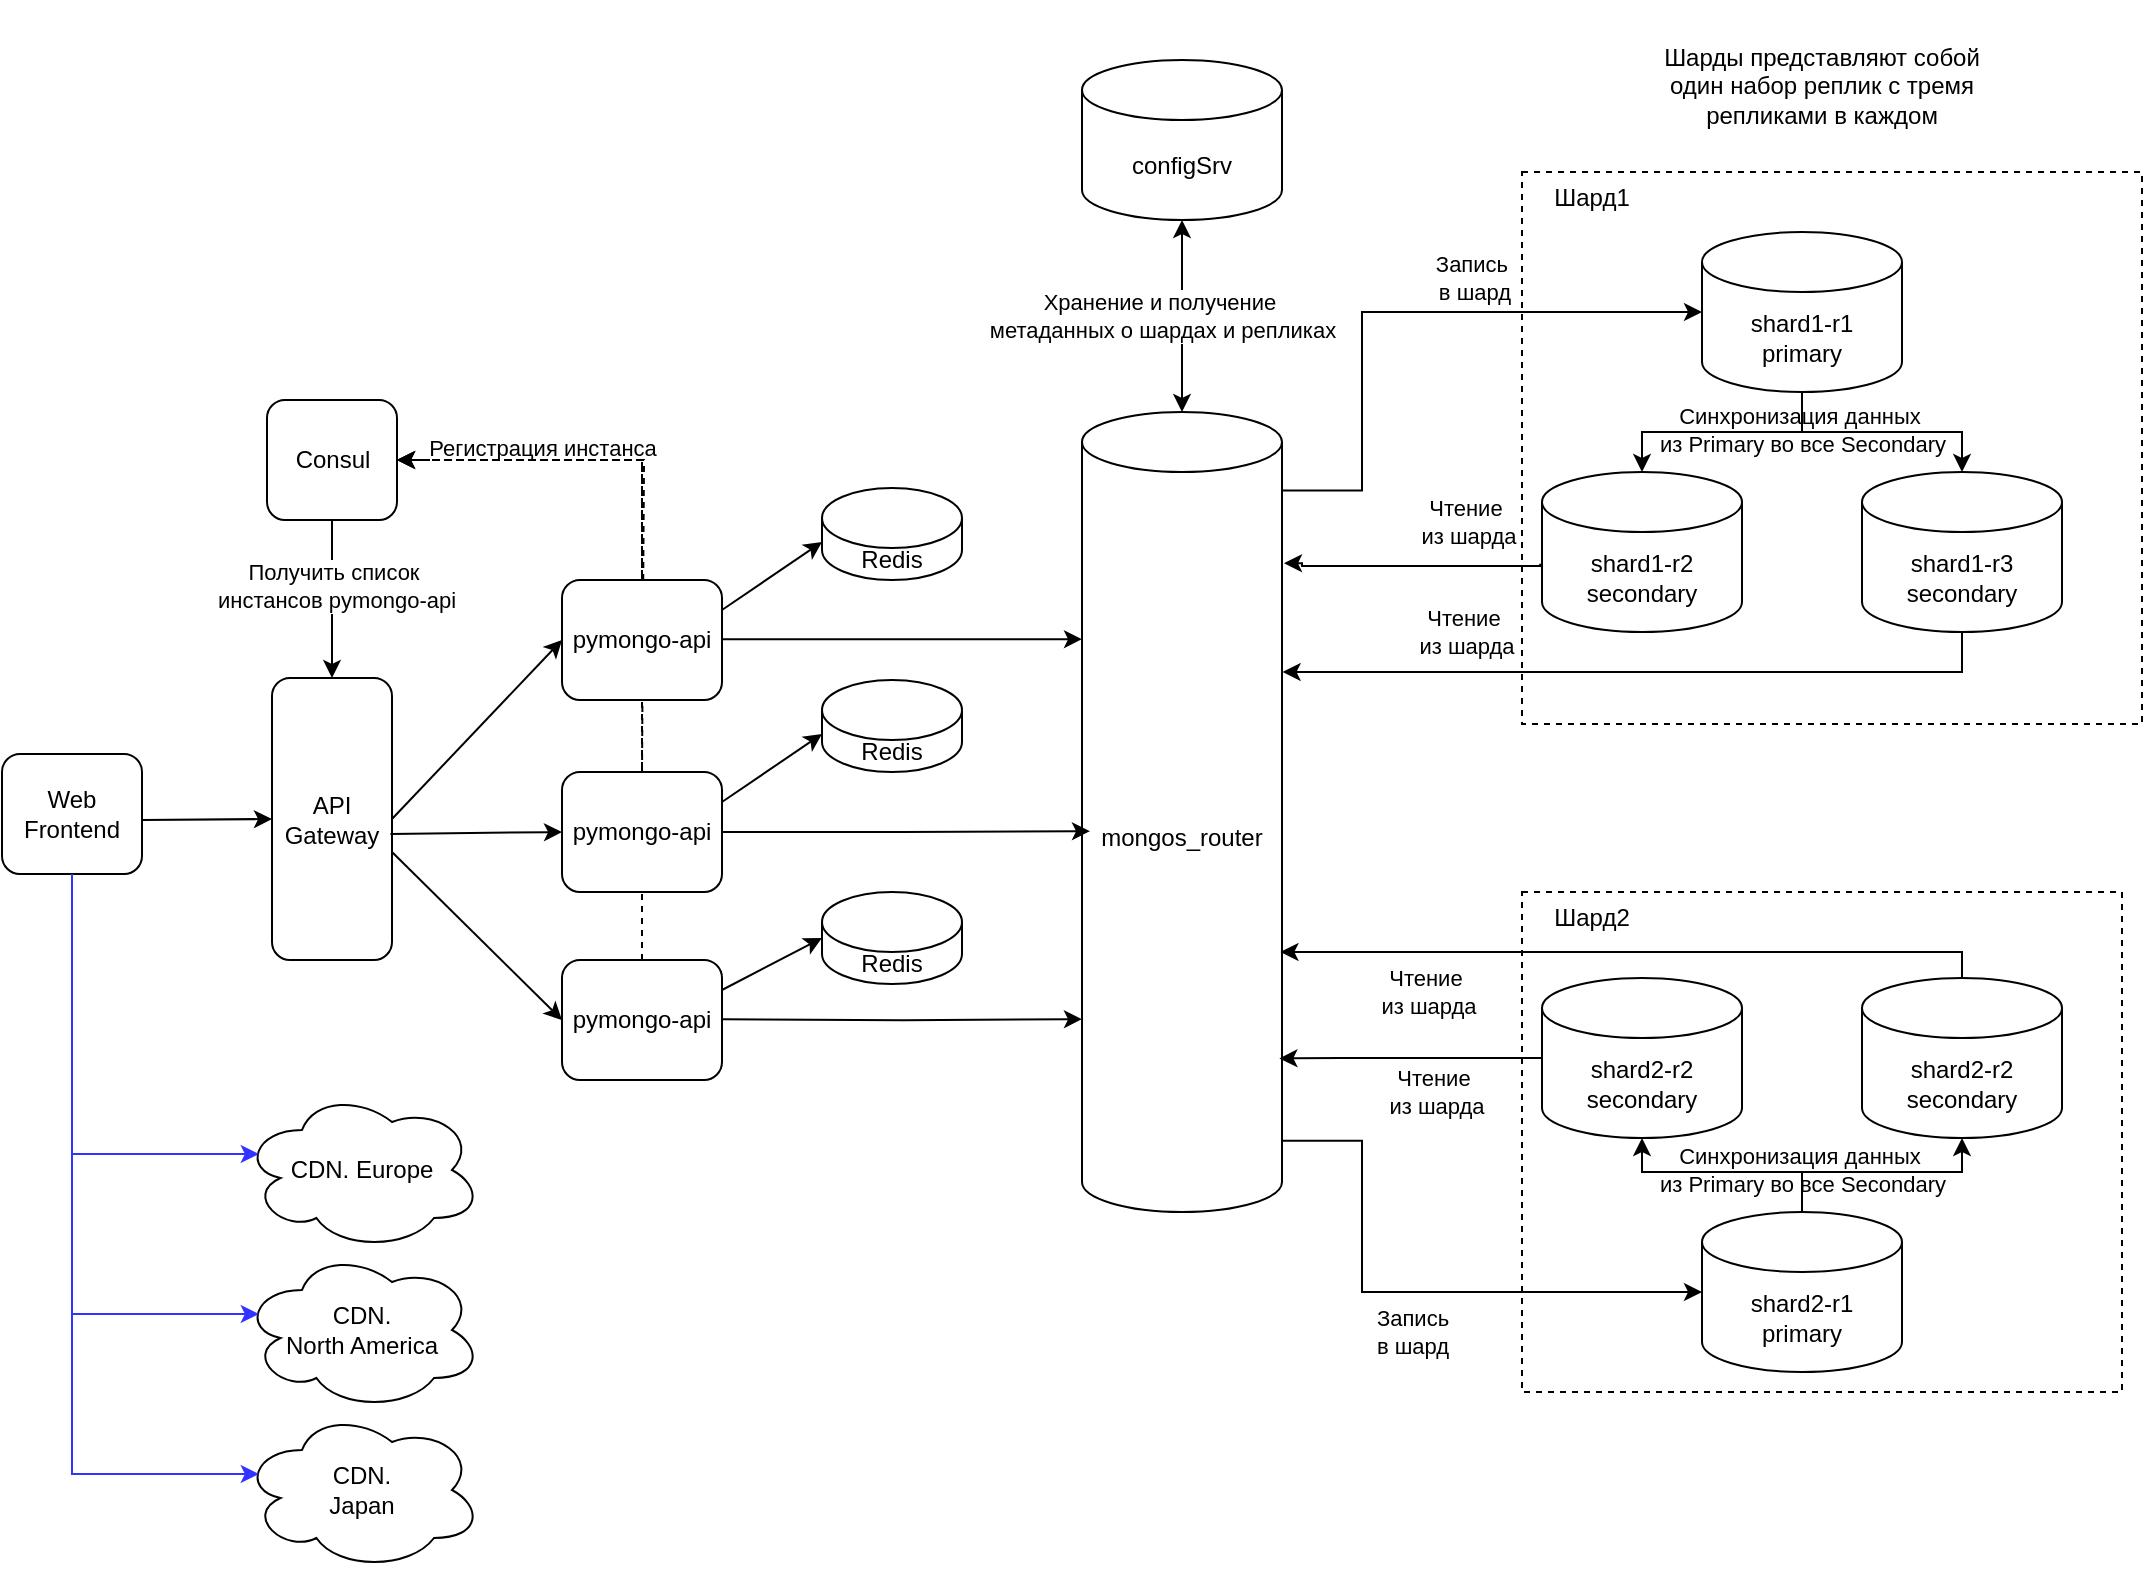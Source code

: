 <mxfile version="25.0.1">
  <diagram name="Page-1" id="-H_mtQnk-PTXWXPvYvuk">
    <mxGraphModel grid="1" page="1" gridSize="10" guides="1" tooltips="1" connect="1" arrows="1" fold="1" pageScale="1" pageWidth="1169" pageHeight="827" math="0" shadow="0">
      <root>
        <mxCell id="0" />
        <mxCell id="1" parent="0" />
        <mxCell id="chTMDVsUmsyiEPfwt6S_-17" value="" style="endArrow=classic;html=1;rounded=0;entryX=1;entryY=0.5;entryDx=0;entryDy=0;exitX=0.5;exitY=0;exitDx=0;exitDy=0;dashed=1;" edge="1" parent="1" source="chTMDVsUmsyiEPfwt6S_-2" target="chTMDVsUmsyiEPfwt6S_-6">
          <mxGeometry width="50" height="50" relative="1" as="geometry">
            <mxPoint x="275" y="420" as="sourcePoint" />
            <mxPoint x="360" y="330" as="targetPoint" />
            <Array as="points">
              <mxPoint x="390" y="230" />
            </Array>
          </mxGeometry>
        </mxCell>
        <mxCell id="chTMDVsUmsyiEPfwt6S_-21" value="Регистрация инстанса" style="edgeLabel;html=1;align=center;verticalAlign=middle;resizable=0;points=[];" connectable="0" vertex="1" parent="chTMDVsUmsyiEPfwt6S_-17">
          <mxGeometry x="-0.774" y="-1" relative="1" as="geometry">
            <mxPoint x="-51" y="-214" as="offset" />
          </mxGeometry>
        </mxCell>
        <mxCell id="chTMDVsUmsyiEPfwt6S_-18" value="" style="endArrow=classic;html=1;rounded=0;entryX=1;entryY=0.5;entryDx=0;entryDy=0;exitX=0.5;exitY=0;exitDx=0;exitDy=0;dashed=1;" edge="1" parent="1" source="zA23MoTUsTF4_91t8viU-3">
          <mxGeometry width="50" height="50" relative="1" as="geometry">
            <mxPoint x="429.5" y="495" as="sourcePoint" />
            <mxPoint x="267.5" y="230" as="targetPoint" />
            <Array as="points">
              <mxPoint x="391" y="230" />
            </Array>
          </mxGeometry>
        </mxCell>
        <mxCell id="WeKwHS726BSpD3guRuFp-18" value="" style="rounded=0;whiteSpace=wrap;html=1;dashed=1;fillColor=none;" vertex="1" parent="1">
          <mxGeometry x="830" y="446" width="300" height="250" as="geometry" />
        </mxCell>
        <mxCell id="WeKwHS726BSpD3guRuFp-10" value="" style="rounded=0;whiteSpace=wrap;html=1;dashed=1;fillColor=none;" vertex="1" parent="1">
          <mxGeometry x="830" y="86" width="310" height="276" as="geometry" />
        </mxCell>
        <mxCell id="zA23MoTUsTF4_91t8viU-2" value="mongos_router" style="shape=cylinder3;whiteSpace=wrap;html=1;boundedLbl=1;backgroundOutline=1;size=15;" vertex="1" parent="1">
          <mxGeometry x="610" y="206" width="100" height="400" as="geometry" />
        </mxCell>
        <mxCell id="zA23MoTUsTF4_91t8viU-3" value="pymongo-api" style="rounded=1;whiteSpace=wrap;html=1;" vertex="1" parent="1">
          <mxGeometry x="350" y="386" width="80" height="60" as="geometry" />
        </mxCell>
        <mxCell id="zA23MoTUsTF4_91t8viU-4" style="edgeStyle=orthogonalEdgeStyle;rounded=0;orthogonalLoop=1;jettySize=auto;html=1;exitX=1;exitY=0.5;exitDx=0;exitDy=0;entryX=0.04;entryY=0.524;entryDx=0;entryDy=0;entryPerimeter=0;" edge="1" parent="1" source="zA23MoTUsTF4_91t8viU-3" target="zA23MoTUsTF4_91t8viU-2">
          <mxGeometry relative="1" as="geometry">
            <Array as="points" />
          </mxGeometry>
        </mxCell>
        <mxCell id="RMZZrXJcLf2vYQULuVZT-1" value="configSrv" style="shape=cylinder3;whiteSpace=wrap;html=1;boundedLbl=1;backgroundOutline=1;size=15;" vertex="1" parent="1">
          <mxGeometry x="610" y="30" width="100" height="80" as="geometry" />
        </mxCell>
        <mxCell id="RMZZrXJcLf2vYQULuVZT-5" value="" style="endArrow=classic;startArrow=classic;html=1;rounded=0;entryX=0.5;entryY=1;entryDx=0;entryDy=0;entryPerimeter=0;exitX=0.5;exitY=0;exitDx=0;exitDy=0;exitPerimeter=0;" edge="1" parent="1" source="zA23MoTUsTF4_91t8viU-2" target="RMZZrXJcLf2vYQULuVZT-1">
          <mxGeometry width="50" height="50" relative="1" as="geometry">
            <mxPoint x="550" y="459" as="sourcePoint" />
            <mxPoint x="600" y="409" as="targetPoint" />
          </mxGeometry>
        </mxCell>
        <mxCell id="RMZZrXJcLf2vYQULuVZT-6" value="Хранение и получение&amp;nbsp;&lt;div&gt;метаданных о шардах и репликах&lt;/div&gt;" style="edgeLabel;html=1;align=center;verticalAlign=middle;resizable=0;points=[];" connectable="0" vertex="1" parent="RMZZrXJcLf2vYQULuVZT-5">
          <mxGeometry x="0.175" y="3" relative="1" as="geometry">
            <mxPoint x="-7" y="8" as="offset" />
          </mxGeometry>
        </mxCell>
        <mxCell id="RMZZrXJcLf2vYQULuVZT-10" value="shard2-r1&lt;div&gt;primary&lt;/div&gt;" style="shape=cylinder3;whiteSpace=wrap;html=1;boundedLbl=1;backgroundOutline=1;size=15;" vertex="1" parent="1">
          <mxGeometry x="920" y="606" width="100" height="80" as="geometry" />
        </mxCell>
        <mxCell id="RMZZrXJcLf2vYQULuVZT-11" value="shard1-r1&lt;br&gt;primary" style="shape=cylinder3;whiteSpace=wrap;html=1;boundedLbl=1;backgroundOutline=1;size=15;" vertex="1" parent="1">
          <mxGeometry x="920" y="116" width="100" height="80" as="geometry" />
        </mxCell>
        <mxCell id="RMZZrXJcLf2vYQULuVZT-12" style="edgeStyle=orthogonalEdgeStyle;rounded=0;orthogonalLoop=1;jettySize=auto;html=1;entryX=0;entryY=0.5;entryDx=0;entryDy=0;entryPerimeter=0;exitX=1.003;exitY=0.098;exitDx=0;exitDy=0;exitPerimeter=0;" edge="1" parent="1" source="zA23MoTUsTF4_91t8viU-2" target="RMZZrXJcLf2vYQULuVZT-11">
          <mxGeometry relative="1" as="geometry">
            <Array as="points">
              <mxPoint x="750" y="245" />
              <mxPoint x="750" y="156" />
            </Array>
          </mxGeometry>
        </mxCell>
        <mxCell id="WeKwHS726BSpD3guRuFp-3" value="Запись&amp;nbsp;&lt;div&gt;в шард&lt;/div&gt;" style="edgeLabel;html=1;align=center;verticalAlign=middle;resizable=0;points=[];" connectable="0" vertex="1" parent="RMZZrXJcLf2vYQULuVZT-12">
          <mxGeometry x="-0.156" relative="1" as="geometry">
            <mxPoint x="56" y="-20" as="offset" />
          </mxGeometry>
        </mxCell>
        <mxCell id="RMZZrXJcLf2vYQULuVZT-13" style="edgeStyle=orthogonalEdgeStyle;rounded=0;orthogonalLoop=1;jettySize=auto;html=1;entryX=0;entryY=0.5;entryDx=0;entryDy=0;entryPerimeter=0;exitX=1.003;exitY=0.911;exitDx=0;exitDy=0;exitPerimeter=0;" edge="1" parent="1" source="zA23MoTUsTF4_91t8viU-2" target="RMZZrXJcLf2vYQULuVZT-10">
          <mxGeometry relative="1" as="geometry">
            <mxPoint x="620" y="469" as="sourcePoint" />
            <mxPoint x="720" y="349" as="targetPoint" />
            <Array as="points">
              <mxPoint x="750" y="570" />
              <mxPoint x="750" y="646" />
            </Array>
          </mxGeometry>
        </mxCell>
        <mxCell id="WeKwHS726BSpD3guRuFp-4" value="Запись&lt;div&gt;в шард&lt;/div&gt;" style="edgeLabel;html=1;align=center;verticalAlign=middle;resizable=0;points=[];" connectable="0" vertex="1" parent="RMZZrXJcLf2vYQULuVZT-13">
          <mxGeometry x="0.209" y="2" relative="1" as="geometry">
            <mxPoint x="-32" y="22" as="offset" />
          </mxGeometry>
        </mxCell>
        <mxCell id="RMZZrXJcLf2vYQULuVZT-17" value="Шарды представляют собой один набор реплик с тремя репликами в каждом" style="text;html=1;align=center;verticalAlign=middle;whiteSpace=wrap;rounded=0;" vertex="1" parent="1">
          <mxGeometry x="895" width="170" height="86" as="geometry" />
        </mxCell>
        <mxCell id="WeKwHS726BSpD3guRuFp-1" value="shard1-r2&lt;div&gt;secondary&lt;/div&gt;" style="shape=cylinder3;whiteSpace=wrap;html=1;boundedLbl=1;backgroundOutline=1;size=15;" vertex="1" parent="1">
          <mxGeometry x="840" y="236" width="100" height="80" as="geometry" />
        </mxCell>
        <mxCell id="WeKwHS726BSpD3guRuFp-2" value="shard1-r3&lt;div&gt;secondary&lt;/div&gt;" style="shape=cylinder3;whiteSpace=wrap;html=1;boundedLbl=1;backgroundOutline=1;size=15;" vertex="1" parent="1">
          <mxGeometry x="1000" y="236" width="100" height="80" as="geometry" />
        </mxCell>
        <mxCell id="WeKwHS726BSpD3guRuFp-5" style="edgeStyle=orthogonalEdgeStyle;rounded=0;orthogonalLoop=1;jettySize=auto;html=1;exitX=0.5;exitY=1;exitDx=0;exitDy=0;exitPerimeter=0;entryX=1.003;entryY=0.325;entryDx=0;entryDy=0;entryPerimeter=0;" edge="1" parent="1" source="WeKwHS726BSpD3guRuFp-2" target="zA23MoTUsTF4_91t8viU-2">
          <mxGeometry relative="1" as="geometry">
            <mxPoint x="620" y="437" as="sourcePoint" />
            <mxPoint x="720" y="340" as="targetPoint" />
            <Array as="points">
              <mxPoint x="1050" y="336" />
            </Array>
          </mxGeometry>
        </mxCell>
        <mxCell id="WeKwHS726BSpD3guRuFp-6" value="Чтение&amp;nbsp;&lt;div&gt;из шарда&lt;/div&gt;" style="edgeLabel;html=1;align=center;verticalAlign=middle;resizable=0;points=[];" connectable="0" vertex="1" parent="WeKwHS726BSpD3guRuFp-5">
          <mxGeometry x="-0.156" relative="1" as="geometry">
            <mxPoint x="-116" y="-20" as="offset" />
          </mxGeometry>
        </mxCell>
        <mxCell id="WeKwHS726BSpD3guRuFp-8" style="edgeStyle=orthogonalEdgeStyle;rounded=0;orthogonalLoop=1;jettySize=auto;html=1;exitX=-0.009;exitY=0.574;exitDx=0;exitDy=0;exitPerimeter=0;entryX=1.01;entryY=0.189;entryDx=0;entryDy=0;entryPerimeter=0;" edge="1" parent="1" source="WeKwHS726BSpD3guRuFp-1" target="zA23MoTUsTF4_91t8viU-2">
          <mxGeometry relative="1" as="geometry">
            <mxPoint x="760" y="209" as="sourcePoint" />
            <mxPoint x="610" y="283" as="targetPoint" />
            <Array as="points">
              <mxPoint x="839" y="283" />
              <mxPoint x="720" y="283" />
              <mxPoint x="720" y="282" />
            </Array>
          </mxGeometry>
        </mxCell>
        <mxCell id="WeKwHS726BSpD3guRuFp-9" value="Чтение&amp;nbsp;&lt;div&gt;из шарда&lt;/div&gt;" style="edgeLabel;html=1;align=center;verticalAlign=middle;resizable=0;points=[];" connectable="0" vertex="1" parent="WeKwHS726BSpD3guRuFp-8">
          <mxGeometry x="-0.156" relative="1" as="geometry">
            <mxPoint x="18" y="-22" as="offset" />
          </mxGeometry>
        </mxCell>
        <mxCell id="WeKwHS726BSpD3guRuFp-11" value="Шард1" style="text;html=1;align=center;verticalAlign=middle;whiteSpace=wrap;rounded=0;" vertex="1" parent="1">
          <mxGeometry x="830" y="86" width="70" height="26" as="geometry" />
        </mxCell>
        <mxCell id="WeKwHS726BSpD3guRuFp-12" value="shard2-r2&lt;div&gt;secondary&lt;/div&gt;" style="shape=cylinder3;whiteSpace=wrap;html=1;boundedLbl=1;backgroundOutline=1;size=15;" vertex="1" parent="1">
          <mxGeometry x="1000" y="489" width="100" height="80" as="geometry" />
        </mxCell>
        <mxCell id="WeKwHS726BSpD3guRuFp-13" value="shard2-r2&lt;div&gt;secondary&lt;/div&gt;" style="shape=cylinder3;whiteSpace=wrap;html=1;boundedLbl=1;backgroundOutline=1;size=15;" vertex="1" parent="1">
          <mxGeometry x="840" y="489" width="100" height="80" as="geometry" />
        </mxCell>
        <mxCell id="WeKwHS726BSpD3guRuFp-14" style="edgeStyle=orthogonalEdgeStyle;rounded=0;orthogonalLoop=1;jettySize=auto;html=1;entryX=0.987;entryY=0.808;entryDx=0;entryDy=0;entryPerimeter=0;" edge="1" parent="1" source="WeKwHS726BSpD3guRuFp-13" target="zA23MoTUsTF4_91t8viU-2">
          <mxGeometry relative="1" as="geometry">
            <mxPoint x="760" y="643" as="sourcePoint" />
            <mxPoint x="609" y="566" as="targetPoint" />
            <Array as="points">
              <mxPoint x="740" y="529" />
              <mxPoint x="740" y="529" />
            </Array>
          </mxGeometry>
        </mxCell>
        <mxCell id="WeKwHS726BSpD3guRuFp-15" value="Чтение&amp;nbsp;&lt;div&gt;из шарда&lt;/div&gt;" style="edgeLabel;html=1;align=center;verticalAlign=middle;resizable=0;points=[];" connectable="0" vertex="1" parent="WeKwHS726BSpD3guRuFp-14">
          <mxGeometry x="-0.156" relative="1" as="geometry">
            <mxPoint x="2" y="17" as="offset" />
          </mxGeometry>
        </mxCell>
        <mxCell id="WeKwHS726BSpD3guRuFp-16" style="edgeStyle=orthogonalEdgeStyle;rounded=0;orthogonalLoop=1;jettySize=auto;html=1;exitX=0.5;exitY=0;exitDx=0;exitDy=0;exitPerimeter=0;entryX=0.992;entryY=0.675;entryDx=0;entryDy=0;entryPerimeter=0;" edge="1" parent="1" source="WeKwHS726BSpD3guRuFp-12" target="zA23MoTUsTF4_91t8viU-2">
          <mxGeometry relative="1" as="geometry">
            <mxPoint x="750" y="732.6" as="sourcePoint" />
            <mxPoint x="709" y="470" as="targetPoint" />
            <Array as="points">
              <mxPoint x="1050" y="476" />
            </Array>
          </mxGeometry>
        </mxCell>
        <mxCell id="WeKwHS726BSpD3guRuFp-17" value="Чтение&amp;nbsp;&lt;div&gt;из шарда&lt;/div&gt;" style="edgeLabel;html=1;align=center;verticalAlign=middle;resizable=0;points=[];" connectable="0" vertex="1" parent="WeKwHS726BSpD3guRuFp-16">
          <mxGeometry x="-0.156" relative="1" as="geometry">
            <mxPoint x="-131" y="20" as="offset" />
          </mxGeometry>
        </mxCell>
        <mxCell id="WeKwHS726BSpD3guRuFp-19" value="Шард2" style="text;html=1;align=center;verticalAlign=middle;whiteSpace=wrap;rounded=0;" vertex="1" parent="1">
          <mxGeometry x="830" y="446" width="70" height="26" as="geometry" />
        </mxCell>
        <mxCell id="WeKwHS726BSpD3guRuFp-24" value="Синхронизация данных&amp;nbsp;&lt;div&gt;из Primary во все Secondary&lt;/div&gt;" style="edgeLabel;html=1;align=center;verticalAlign=middle;resizable=0;points=[];" connectable="0" vertex="1" parent="1">
          <mxGeometry x="970" y="585" as="geometry" />
        </mxCell>
        <mxCell id="WeKwHS726BSpD3guRuFp-25" style="edgeStyle=orthogonalEdgeStyle;rounded=0;orthogonalLoop=1;jettySize=auto;html=1;entryX=0.5;entryY=1;entryDx=0;entryDy=0;entryPerimeter=0;exitX=0.5;exitY=0;exitDx=0;exitDy=0;exitPerimeter=0;" edge="1" parent="1" source="RMZZrXJcLf2vYQULuVZT-10" target="WeKwHS726BSpD3guRuFp-13">
          <mxGeometry relative="1" as="geometry">
            <mxPoint x="852" y="733" as="sourcePoint" />
            <mxPoint x="850" y="543" as="targetPoint" />
            <Array as="points">
              <mxPoint x="970" y="586" />
              <mxPoint x="890" y="586" />
            </Array>
          </mxGeometry>
        </mxCell>
        <mxCell id="WeKwHS726BSpD3guRuFp-27" style="edgeStyle=orthogonalEdgeStyle;rounded=0;orthogonalLoop=1;jettySize=auto;html=1;entryX=0.5;entryY=1;entryDx=0;entryDy=0;entryPerimeter=0;exitX=0.5;exitY=0;exitDx=0;exitDy=0;exitPerimeter=0;" edge="1" parent="1" source="RMZZrXJcLf2vYQULuVZT-10" target="WeKwHS726BSpD3guRuFp-12">
          <mxGeometry relative="1" as="geometry">
            <mxPoint x="1170" y="680" as="sourcePoint" />
            <mxPoint x="1170" y="576" as="targetPoint" />
            <Array as="points">
              <mxPoint x="970" y="586" />
              <mxPoint x="1050" y="586" />
            </Array>
          </mxGeometry>
        </mxCell>
        <mxCell id="5zvYIv_xsy6zgC71j0E5-1" style="edgeStyle=orthogonalEdgeStyle;rounded=0;orthogonalLoop=1;jettySize=auto;html=1;entryX=0.5;entryY=0;entryDx=0;entryDy=0;entryPerimeter=0;exitX=0.5;exitY=1;exitDx=0;exitDy=0;exitPerimeter=0;" edge="1" parent="1" source="RMZZrXJcLf2vYQULuVZT-11" target="WeKwHS726BSpD3guRuFp-2">
          <mxGeometry relative="1" as="geometry">
            <mxPoint x="1250" y="236" as="sourcePoint" />
            <mxPoint x="1170" y="199" as="targetPoint" />
            <Array as="points">
              <mxPoint x="970" y="216" />
              <mxPoint x="1050" y="216" />
            </Array>
          </mxGeometry>
        </mxCell>
        <mxCell id="5zvYIv_xsy6zgC71j0E5-2" style="edgeStyle=orthogonalEdgeStyle;rounded=0;orthogonalLoop=1;jettySize=auto;html=1;entryX=0.5;entryY=0;entryDx=0;entryDy=0;entryPerimeter=0;exitX=0.5;exitY=1;exitDx=0;exitDy=0;exitPerimeter=0;" edge="1" parent="1" source="RMZZrXJcLf2vYQULuVZT-11" target="WeKwHS726BSpD3guRuFp-1">
          <mxGeometry relative="1" as="geometry">
            <mxPoint x="980" y="206" as="sourcePoint" />
            <mxPoint x="1060" y="246" as="targetPoint" />
            <Array as="points">
              <mxPoint x="970" y="216" />
              <mxPoint x="890" y="216" />
            </Array>
          </mxGeometry>
        </mxCell>
        <mxCell id="5zvYIv_xsy6zgC71j0E5-4" value="Синхронизация данных&amp;nbsp;&lt;div&gt;из Primary во все Secondary&lt;/div&gt;" style="edgeLabel;html=1;align=center;verticalAlign=middle;resizable=0;points=[];labelBackgroundColor=none;" connectable="0" vertex="1" parent="5zvYIv_xsy6zgC71j0E5-2">
          <mxGeometry x="-0.181" y="-1" relative="1" as="geometry">
            <mxPoint x="29" as="offset" />
          </mxGeometry>
        </mxCell>
        <mxCell id="5zvYIv_xsy6zgC71j0E5-6" value="Redis" style="shape=cylinder3;whiteSpace=wrap;html=1;boundedLbl=1;backgroundOutline=1;size=15;" vertex="1" parent="1">
          <mxGeometry x="480" y="244" width="70" height="46" as="geometry" />
        </mxCell>
        <mxCell id="chTMDVsUmsyiEPfwt6S_-1" value="Web Frontend" style="rounded=1;whiteSpace=wrap;html=1;" vertex="1" parent="1">
          <mxGeometry x="70" y="377" width="70" height="60" as="geometry" />
        </mxCell>
        <mxCell id="chTMDVsUmsyiEPfwt6S_-2" value="pymongo-api" style="rounded=1;whiteSpace=wrap;html=1;" vertex="1" parent="1">
          <mxGeometry x="350" y="480" width="80" height="60" as="geometry" />
        </mxCell>
        <mxCell id="chTMDVsUmsyiEPfwt6S_-3" value="pymongo-api" style="rounded=1;whiteSpace=wrap;html=1;" vertex="1" parent="1">
          <mxGeometry x="350" y="290" width="80" height="60" as="geometry" />
        </mxCell>
        <mxCell id="chTMDVsUmsyiEPfwt6S_-5" value="API Gateway" style="rounded=1;whiteSpace=wrap;html=1;" vertex="1" parent="1">
          <mxGeometry x="205" y="339" width="60" height="141" as="geometry" />
        </mxCell>
        <mxCell id="chTMDVsUmsyiEPfwt6S_-6" value="Consul" style="rounded=1;whiteSpace=wrap;html=1;" vertex="1" parent="1">
          <mxGeometry x="202.5" y="200" width="65" height="60" as="geometry" />
        </mxCell>
        <mxCell id="chTMDVsUmsyiEPfwt6S_-7" style="edgeStyle=orthogonalEdgeStyle;rounded=0;orthogonalLoop=1;jettySize=auto;html=1;exitX=1;exitY=0.5;exitDx=0;exitDy=0;" edge="1" parent="1" target="zA23MoTUsTF4_91t8viU-2">
          <mxGeometry relative="1" as="geometry">
            <mxPoint x="430" y="319.58" as="sourcePoint" />
            <mxPoint x="510" y="319.58" as="targetPoint" />
            <Array as="points">
              <mxPoint x="570" y="320" />
              <mxPoint x="570" y="320" />
            </Array>
          </mxGeometry>
        </mxCell>
        <mxCell id="chTMDVsUmsyiEPfwt6S_-9" style="edgeStyle=orthogonalEdgeStyle;rounded=0;orthogonalLoop=1;jettySize=auto;html=1;exitX=1;exitY=0.5;exitDx=0;exitDy=0;entryX=0;entryY=0.759;entryDx=0;entryDy=0;entryPerimeter=0;" edge="1" parent="1" target="zA23MoTUsTF4_91t8viU-2">
          <mxGeometry relative="1" as="geometry">
            <mxPoint x="430" y="509.58" as="sourcePoint" />
            <mxPoint x="510" y="509.58" as="targetPoint" />
            <Array as="points" />
          </mxGeometry>
        </mxCell>
        <mxCell id="chTMDVsUmsyiEPfwt6S_-11" value="" style="endArrow=classic;html=1;rounded=0;entryX=0.5;entryY=0;entryDx=0;entryDy=0;exitX=0.5;exitY=1;exitDx=0;exitDy=0;" edge="1" parent="1" source="chTMDVsUmsyiEPfwt6S_-6" target="chTMDVsUmsyiEPfwt6S_-5">
          <mxGeometry width="50" height="50" relative="1" as="geometry">
            <mxPoint x="420" y="360" as="sourcePoint" />
            <mxPoint x="470" y="310" as="targetPoint" />
          </mxGeometry>
        </mxCell>
        <mxCell id="chTMDVsUmsyiEPfwt6S_-16" value="Получить список&amp;nbsp;&lt;div&gt;инстансов pymongo-api&lt;/div&gt;" style="edgeLabel;html=1;align=center;verticalAlign=middle;resizable=0;points=[];" connectable="0" vertex="1" parent="chTMDVsUmsyiEPfwt6S_-11">
          <mxGeometry x="-0.159" y="2" relative="1" as="geometry">
            <mxPoint as="offset" />
          </mxGeometry>
        </mxCell>
        <mxCell id="chTMDVsUmsyiEPfwt6S_-12" value="" style="endArrow=classic;html=1;rounded=0;entryX=0;entryY=0.5;entryDx=0;entryDy=0;exitX=1;exitY=0.5;exitDx=0;exitDy=0;" edge="1" parent="1" source="chTMDVsUmsyiEPfwt6S_-5" target="chTMDVsUmsyiEPfwt6S_-3">
          <mxGeometry width="50" height="50" relative="1" as="geometry">
            <mxPoint x="270" y="400" as="sourcePoint" />
            <mxPoint x="470" y="390" as="targetPoint" />
          </mxGeometry>
        </mxCell>
        <mxCell id="chTMDVsUmsyiEPfwt6S_-13" value="" style="endArrow=classic;html=1;rounded=0;entryX=0;entryY=0.5;entryDx=0;entryDy=0;exitX=0.987;exitY=0.553;exitDx=0;exitDy=0;exitPerimeter=0;" edge="1" parent="1" source="chTMDVsUmsyiEPfwt6S_-5" target="zA23MoTUsTF4_91t8viU-3">
          <mxGeometry width="50" height="50" relative="1" as="geometry">
            <mxPoint x="270" y="420" as="sourcePoint" />
            <mxPoint x="352.5" y="330" as="targetPoint" />
          </mxGeometry>
        </mxCell>
        <mxCell id="chTMDVsUmsyiEPfwt6S_-14" value="" style="endArrow=classic;html=1;rounded=0;entryX=0;entryY=0.5;entryDx=0;entryDy=0;exitX=1;exitY=0.617;exitDx=0;exitDy=0;exitPerimeter=0;" edge="1" parent="1" source="chTMDVsUmsyiEPfwt6S_-5" target="chTMDVsUmsyiEPfwt6S_-2">
          <mxGeometry width="50" height="50" relative="1" as="geometry">
            <mxPoint x="265" y="449.5" as="sourcePoint" />
            <mxPoint x="350" y="364.5" as="targetPoint" />
          </mxGeometry>
        </mxCell>
        <mxCell id="chTMDVsUmsyiEPfwt6S_-19" value="" style="endArrow=classic;html=1;rounded=0;entryX=1;entryY=0.5;entryDx=0;entryDy=0;exitX=0.5;exitY=0;exitDx=0;exitDy=0;dashed=1;" edge="1" parent="1" source="chTMDVsUmsyiEPfwt6S_-3">
          <mxGeometry width="50" height="50" relative="1" as="geometry">
            <mxPoint x="430" y="401" as="sourcePoint" />
            <mxPoint x="267.5" y="230" as="targetPoint" />
            <Array as="points">
              <mxPoint x="390" y="230" />
            </Array>
          </mxGeometry>
        </mxCell>
        <mxCell id="chTMDVsUmsyiEPfwt6S_-22" value="" style="endArrow=classic;html=1;rounded=0;entryX=0;entryY=0.5;entryDx=0;entryDy=0;" edge="1" parent="1" target="chTMDVsUmsyiEPfwt6S_-5">
          <mxGeometry width="50" height="50" relative="1" as="geometry">
            <mxPoint x="140" y="410" as="sourcePoint" />
            <mxPoint x="360" y="330" as="targetPoint" />
          </mxGeometry>
        </mxCell>
        <mxCell id="chTMDVsUmsyiEPfwt6S_-24" value="Redis" style="shape=cylinder3;whiteSpace=wrap;html=1;boundedLbl=1;backgroundOutline=1;size=15;" vertex="1" parent="1">
          <mxGeometry x="480" y="340" width="70" height="46" as="geometry" />
        </mxCell>
        <mxCell id="chTMDVsUmsyiEPfwt6S_-25" value="Redis" style="shape=cylinder3;whiteSpace=wrap;html=1;boundedLbl=1;backgroundOutline=1;size=15;" vertex="1" parent="1">
          <mxGeometry x="480" y="446" width="70" height="46" as="geometry" />
        </mxCell>
        <mxCell id="chTMDVsUmsyiEPfwt6S_-26" value="" style="endArrow=classic;html=1;rounded=0;exitX=1;exitY=0.25;exitDx=0;exitDy=0;entryX=0;entryY=0;entryDx=0;entryDy=27;entryPerimeter=0;" edge="1" parent="1" source="chTMDVsUmsyiEPfwt6S_-3" target="5zvYIv_xsy6zgC71j0E5-6">
          <mxGeometry width="50" height="50" relative="1" as="geometry">
            <mxPoint x="430" y="310" as="sourcePoint" />
            <mxPoint x="480" y="260" as="targetPoint" />
          </mxGeometry>
        </mxCell>
        <mxCell id="chTMDVsUmsyiEPfwt6S_-27" value="" style="endArrow=classic;html=1;rounded=0;entryX=0;entryY=0;entryDx=0;entryDy=27;entryPerimeter=0;exitX=1;exitY=0.25;exitDx=0;exitDy=0;" edge="1" parent="1" source="zA23MoTUsTF4_91t8viU-3" target="chTMDVsUmsyiEPfwt6S_-24">
          <mxGeometry width="50" height="50" relative="1" as="geometry">
            <mxPoint x="410" y="390" as="sourcePoint" />
            <mxPoint x="460" y="340" as="targetPoint" />
          </mxGeometry>
        </mxCell>
        <mxCell id="chTMDVsUmsyiEPfwt6S_-28" value="" style="endArrow=classic;html=1;rounded=0;entryX=0;entryY=0.5;entryDx=0;entryDy=0;entryPerimeter=0;exitX=1;exitY=0.25;exitDx=0;exitDy=0;" edge="1" parent="1" source="chTMDVsUmsyiEPfwt6S_-2" target="chTMDVsUmsyiEPfwt6S_-25">
          <mxGeometry width="50" height="50" relative="1" as="geometry">
            <mxPoint x="410" y="470" as="sourcePoint" />
            <mxPoint x="460" y="420" as="targetPoint" />
          </mxGeometry>
        </mxCell>
        <mxCell id="wK4eQuyKwkirsYwfTQhP-1" value="CDN. Europe" style="ellipse;shape=cloud;whiteSpace=wrap;html=1;" vertex="1" parent="1">
          <mxGeometry x="190" y="545" width="120" height="80" as="geometry" />
        </mxCell>
        <mxCell id="wK4eQuyKwkirsYwfTQhP-2" value="CDN.&lt;div&gt;North America&lt;/div&gt;" style="ellipse;shape=cloud;whiteSpace=wrap;html=1;" vertex="1" parent="1">
          <mxGeometry x="190" y="625" width="120" height="80" as="geometry" />
        </mxCell>
        <mxCell id="wK4eQuyKwkirsYwfTQhP-3" value="CDN.&lt;div&gt;Japan&lt;/div&gt;" style="ellipse;shape=cloud;whiteSpace=wrap;html=1;" vertex="1" parent="1">
          <mxGeometry x="190" y="705" width="120" height="80" as="geometry" />
        </mxCell>
        <mxCell id="wK4eQuyKwkirsYwfTQhP-4" value="" style="endArrow=classic;html=1;rounded=0;exitX=0.5;exitY=1;exitDx=0;exitDy=0;entryX=0.07;entryY=0.4;entryDx=0;entryDy=0;entryPerimeter=0;strokeColor=#3333FF;" edge="1" parent="1" source="chTMDVsUmsyiEPfwt6S_-1" target="wK4eQuyKwkirsYwfTQhP-3">
          <mxGeometry width="50" height="50" relative="1" as="geometry">
            <mxPoint x="430" y="600" as="sourcePoint" />
            <mxPoint x="480" y="550" as="targetPoint" />
            <Array as="points">
              <mxPoint x="105" y="737" />
            </Array>
          </mxGeometry>
        </mxCell>
        <mxCell id="wK4eQuyKwkirsYwfTQhP-5" value="" style="endArrow=classic;html=1;rounded=0;exitX=0.5;exitY=1;exitDx=0;exitDy=0;entryX=0.07;entryY=0.4;entryDx=0;entryDy=0;entryPerimeter=0;strokeColor=#3333FF;" edge="1" parent="1" source="chTMDVsUmsyiEPfwt6S_-1" target="wK4eQuyKwkirsYwfTQhP-1">
          <mxGeometry width="50" height="50" relative="1" as="geometry">
            <mxPoint x="140" y="437" as="sourcePoint" />
            <mxPoint x="233" y="737" as="targetPoint" />
            <Array as="points">
              <mxPoint x="105" y="577" />
            </Array>
          </mxGeometry>
        </mxCell>
        <mxCell id="wK4eQuyKwkirsYwfTQhP-6" value="" style="endArrow=classic;html=1;rounded=0;exitX=0.5;exitY=1;exitDx=0;exitDy=0;entryX=0.07;entryY=0.4;entryDx=0;entryDy=0;entryPerimeter=0;strokeColor=#3333FF;" edge="1" parent="1" source="chTMDVsUmsyiEPfwt6S_-1" target="wK4eQuyKwkirsYwfTQhP-2">
          <mxGeometry width="50" height="50" relative="1" as="geometry">
            <mxPoint x="109.5" y="437" as="sourcePoint" />
            <mxPoint x="202.5" y="737" as="targetPoint" />
            <Array as="points">
              <mxPoint x="105" y="657" />
            </Array>
          </mxGeometry>
        </mxCell>
      </root>
    </mxGraphModel>
  </diagram>
</mxfile>
